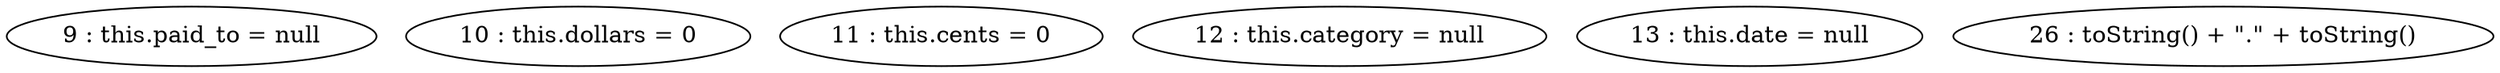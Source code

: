 digraph G {
"9 : this.paid_to = null"
"10 : this.dollars = 0"
"11 : this.cents = 0"
"12 : this.category = null"
"13 : this.date = null"
"26 : toString() + \".\" + toString()"
}